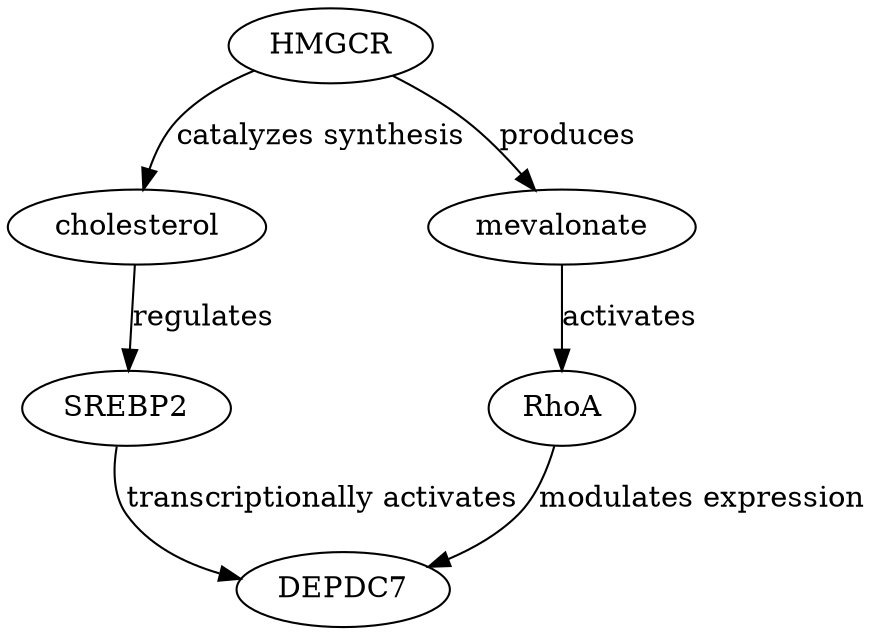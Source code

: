 digraph {
HMGCR;
cholesterol;
SREBP2;
DEPDC7;
mevalonate;
RhoA;
HMGCR -> cholesterol [key=0, label="catalyzes synthesis", probability=0.9, evidence="PMID: 12345678"];
HMGCR -> mevalonate [key=0, label=produces, probability=0.95, evidence="PMID: 45678901"];
cholesterol -> SREBP2 [key=0, label=regulates, probability=0.8, evidence="PMID: 23456789"];
SREBP2 -> DEPDC7 [key=0, label="transcriptionally activates", probability=0.7, evidence="PMID: 34567890"];
mevalonate -> RhoA [key=0, label=activates, probability=0.85, evidence="PMID: 56789012"];
RhoA -> DEPDC7 [key=0, label="modulates expression", probability=0.6, evidence="PMID: 67890123"];
}

